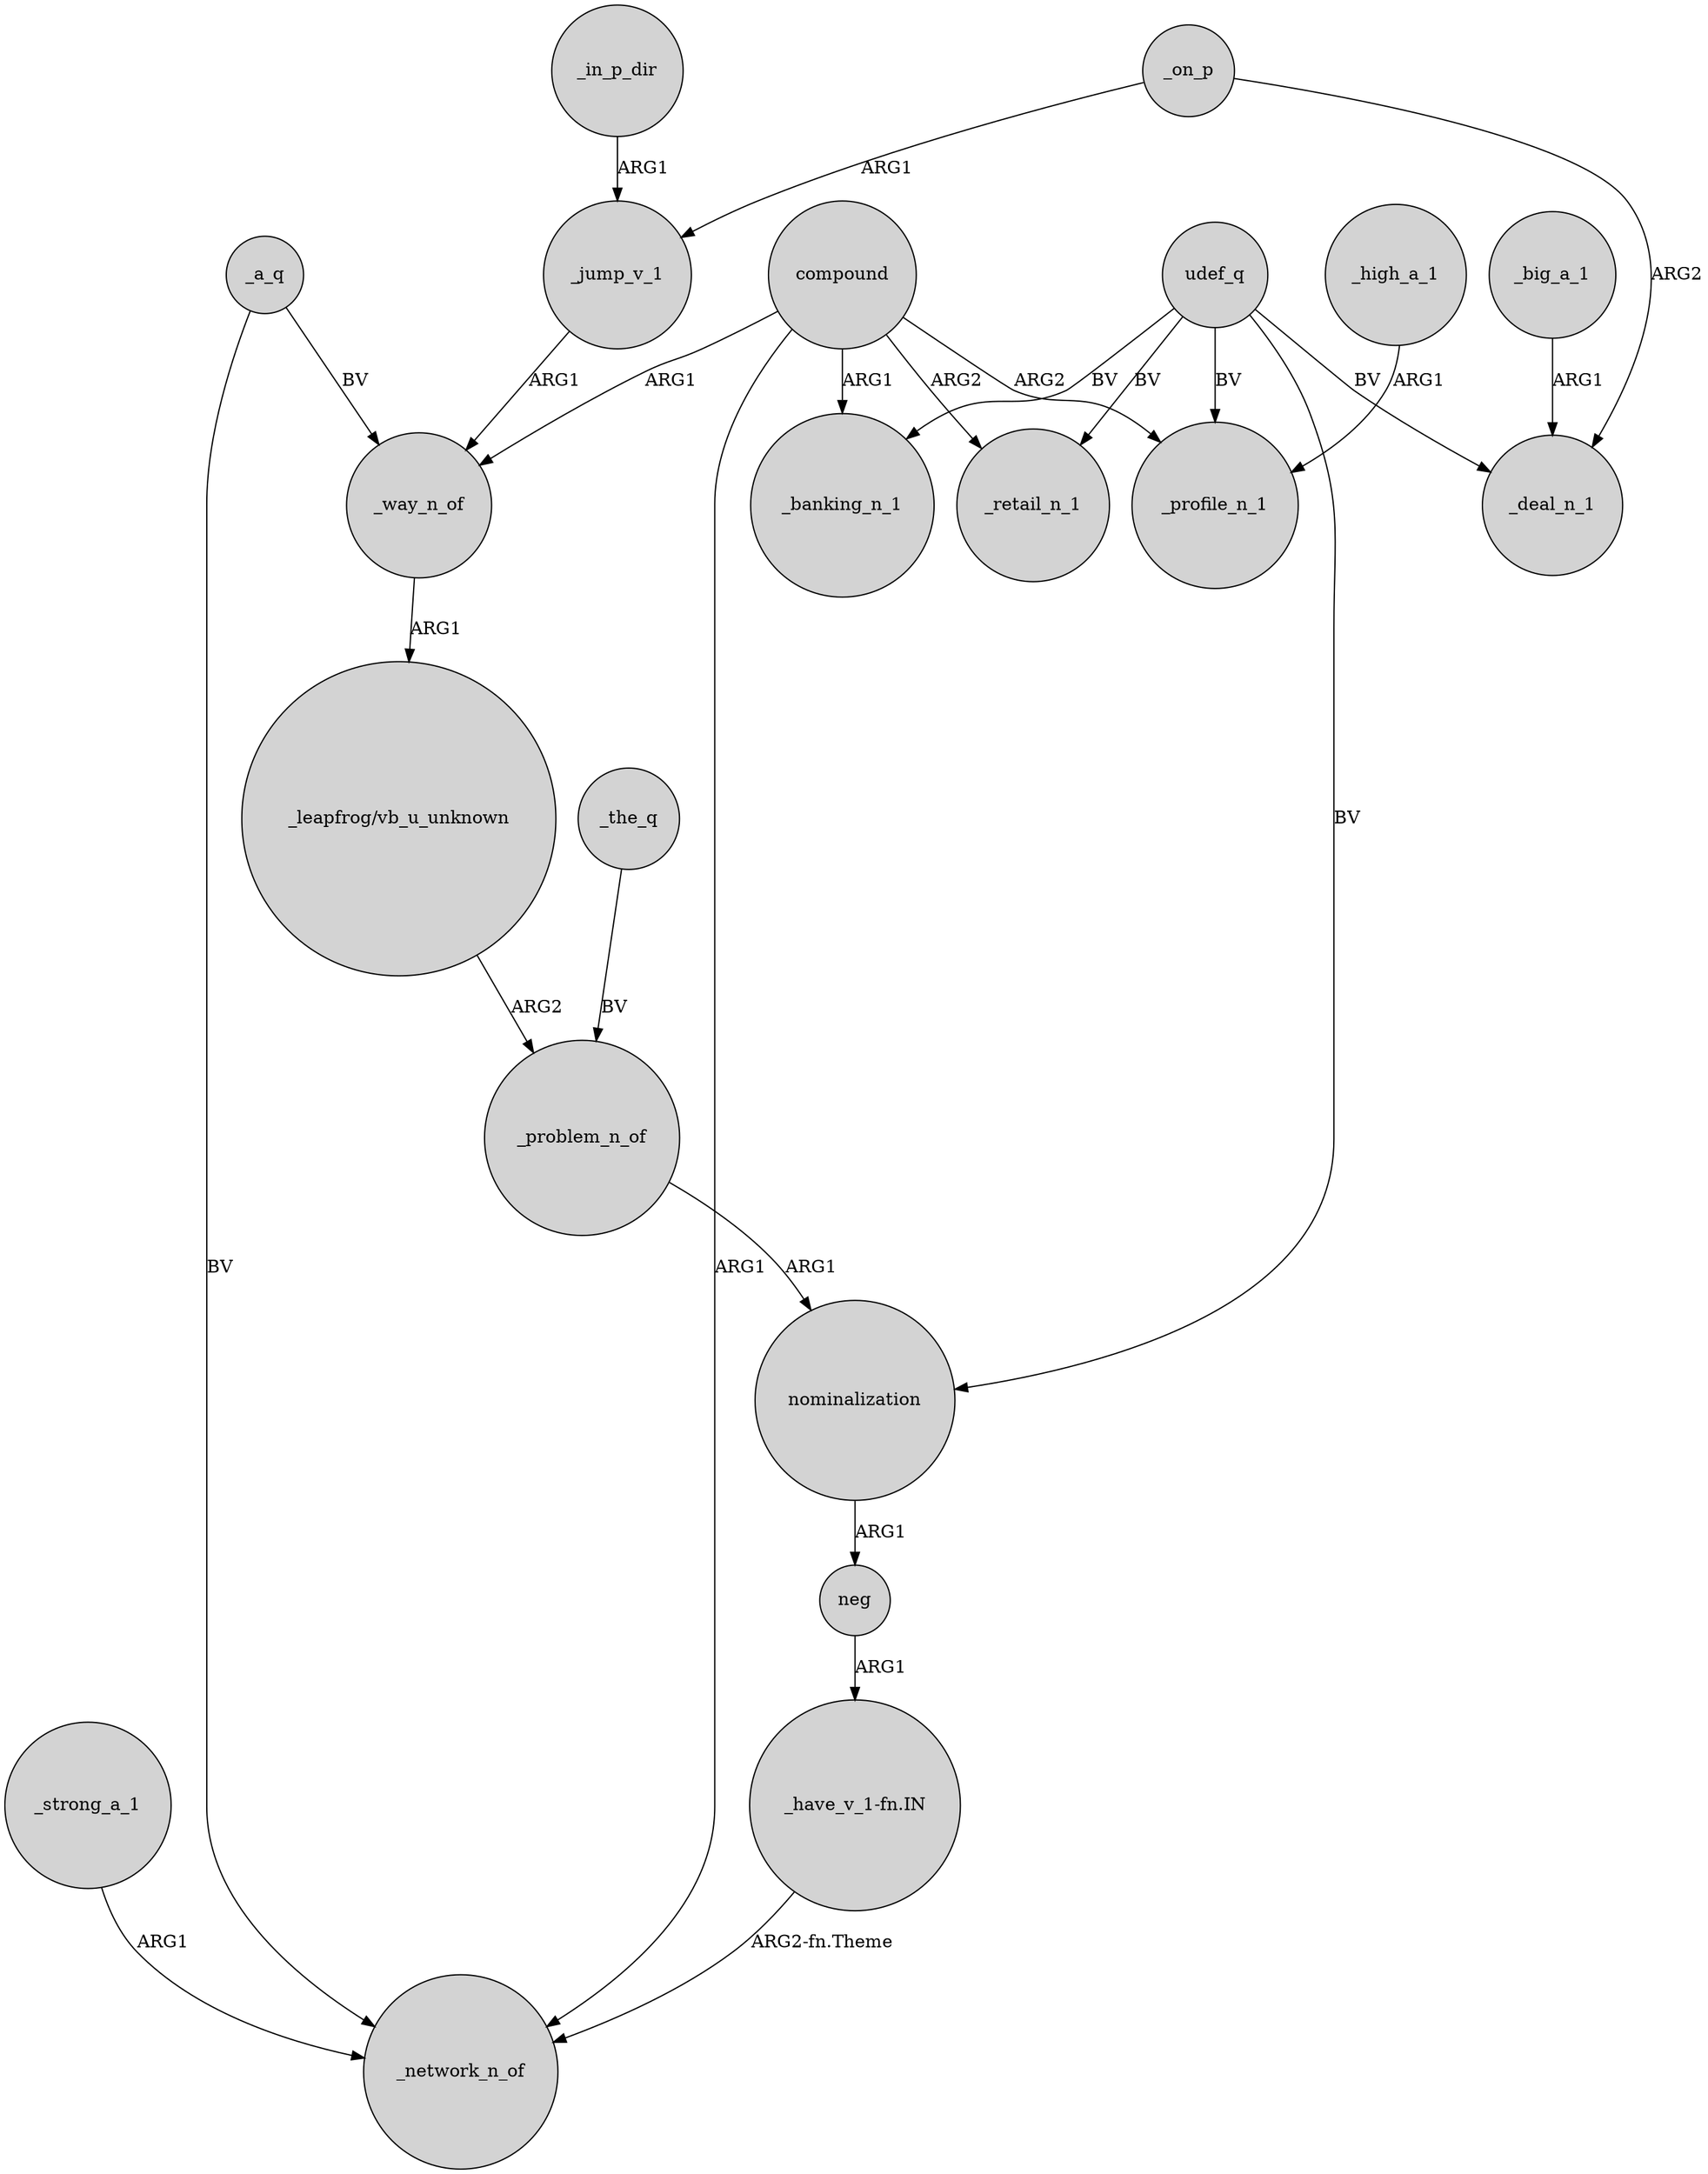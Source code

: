 digraph {
	node [shape=circle style=filled]
	_strong_a_1 -> _network_n_of [label=ARG1]
	compound -> _way_n_of [label=ARG1]
	neg -> "_have_v_1-fn.IN" [label=ARG1]
	_way_n_of -> "_leapfrog/vb_u_unknown" [label=ARG1]
	_the_q -> _problem_n_of [label=BV]
	compound -> _retail_n_1 [label=ARG2]
	compound -> _profile_n_1 [label=ARG2]
	_in_p_dir -> _jump_v_1 [label=ARG1]
	_problem_n_of -> nominalization [label=ARG1]
	_big_a_1 -> _deal_n_1 [label=ARG1]
	_a_q -> _network_n_of [label=BV]
	_on_p -> _deal_n_1 [label=ARG2]
	compound -> _banking_n_1 [label=ARG1]
	udef_q -> _profile_n_1 [label=BV]
	"_leapfrog/vb_u_unknown" -> _problem_n_of [label=ARG2]
	udef_q -> nominalization [label=BV]
	nominalization -> neg [label=ARG1]
	udef_q -> _deal_n_1 [label=BV]
	_on_p -> _jump_v_1 [label=ARG1]
	"_have_v_1-fn.IN" -> _network_n_of [label="ARG2-fn.Theme"]
	_high_a_1 -> _profile_n_1 [label=ARG1]
	udef_q -> _retail_n_1 [label=BV]
	_a_q -> _way_n_of [label=BV]
	udef_q -> _banking_n_1 [label=BV]
	compound -> _network_n_of [label=ARG1]
	_jump_v_1 -> _way_n_of [label=ARG1]
}
